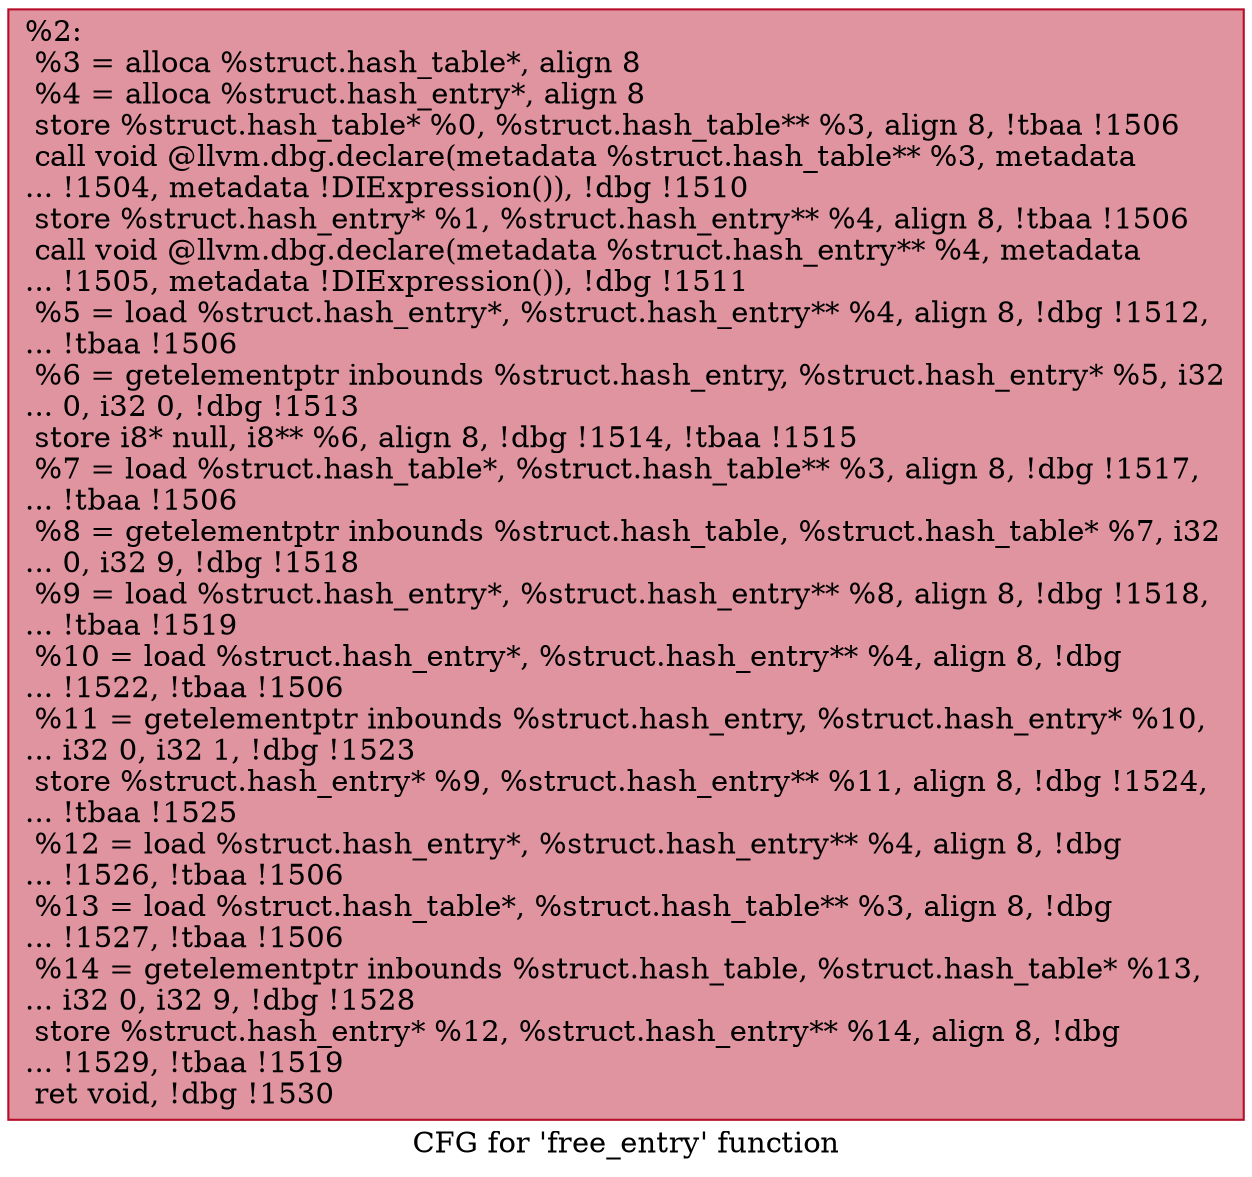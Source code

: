 digraph "CFG for 'free_entry' function" {
	label="CFG for 'free_entry' function";

	Node0x1046430 [shape=record,color="#b70d28ff", style=filled, fillcolor="#b70d2870",label="{%2:\l  %3 = alloca %struct.hash_table*, align 8\l  %4 = alloca %struct.hash_entry*, align 8\l  store %struct.hash_table* %0, %struct.hash_table** %3, align 8, !tbaa !1506\l  call void @llvm.dbg.declare(metadata %struct.hash_table** %3, metadata\l... !1504, metadata !DIExpression()), !dbg !1510\l  store %struct.hash_entry* %1, %struct.hash_entry** %4, align 8, !tbaa !1506\l  call void @llvm.dbg.declare(metadata %struct.hash_entry** %4, metadata\l... !1505, metadata !DIExpression()), !dbg !1511\l  %5 = load %struct.hash_entry*, %struct.hash_entry** %4, align 8, !dbg !1512,\l... !tbaa !1506\l  %6 = getelementptr inbounds %struct.hash_entry, %struct.hash_entry* %5, i32\l... 0, i32 0, !dbg !1513\l  store i8* null, i8** %6, align 8, !dbg !1514, !tbaa !1515\l  %7 = load %struct.hash_table*, %struct.hash_table** %3, align 8, !dbg !1517,\l... !tbaa !1506\l  %8 = getelementptr inbounds %struct.hash_table, %struct.hash_table* %7, i32\l... 0, i32 9, !dbg !1518\l  %9 = load %struct.hash_entry*, %struct.hash_entry** %8, align 8, !dbg !1518,\l... !tbaa !1519\l  %10 = load %struct.hash_entry*, %struct.hash_entry** %4, align 8, !dbg\l... !1522, !tbaa !1506\l  %11 = getelementptr inbounds %struct.hash_entry, %struct.hash_entry* %10,\l... i32 0, i32 1, !dbg !1523\l  store %struct.hash_entry* %9, %struct.hash_entry** %11, align 8, !dbg !1524,\l... !tbaa !1525\l  %12 = load %struct.hash_entry*, %struct.hash_entry** %4, align 8, !dbg\l... !1526, !tbaa !1506\l  %13 = load %struct.hash_table*, %struct.hash_table** %3, align 8, !dbg\l... !1527, !tbaa !1506\l  %14 = getelementptr inbounds %struct.hash_table, %struct.hash_table* %13,\l... i32 0, i32 9, !dbg !1528\l  store %struct.hash_entry* %12, %struct.hash_entry** %14, align 8, !dbg\l... !1529, !tbaa !1519\l  ret void, !dbg !1530\l}"];
}
